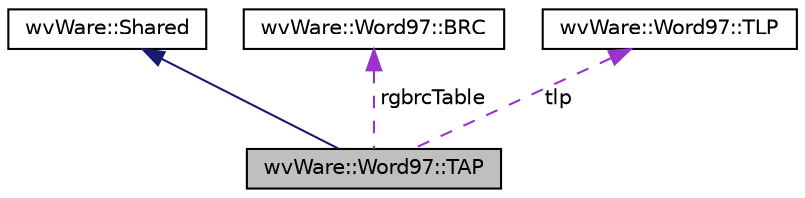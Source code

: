 digraph "wvWare::Word97::TAP"
{
  edge [fontname="Helvetica",fontsize="10",labelfontname="Helvetica",labelfontsize="10"];
  node [fontname="Helvetica",fontsize="10",shape=record];
  Node2 [label="wvWare::Word97::TAP",height=0.2,width=0.4,color="black", fillcolor="grey75", style="filled", fontcolor="black"];
  Node3 -> Node2 [dir="back",color="midnightblue",fontsize="10",style="solid",fontname="Helvetica"];
  Node3 [label="wvWare::Shared",height=0.2,width=0.4,color="black", fillcolor="white", style="filled",URL="$classwv_ware_1_1_shared.html"];
  Node4 -> Node2 [dir="back",color="darkorchid3",fontsize="10",style="dashed",label=" rgbrcTable" ,fontname="Helvetica"];
  Node4 [label="wvWare::Word97::BRC",height=0.2,width=0.4,color="black", fillcolor="white", style="filled",URL="$structwv_ware_1_1_word97_1_1_b_r_c.html"];
  Node5 -> Node2 [dir="back",color="darkorchid3",fontsize="10",style="dashed",label=" tlp" ,fontname="Helvetica"];
  Node5 [label="wvWare::Word97::TLP",height=0.2,width=0.4,color="black", fillcolor="white", style="filled",URL="$structwv_ware_1_1_word97_1_1_t_l_p.html"];
}
